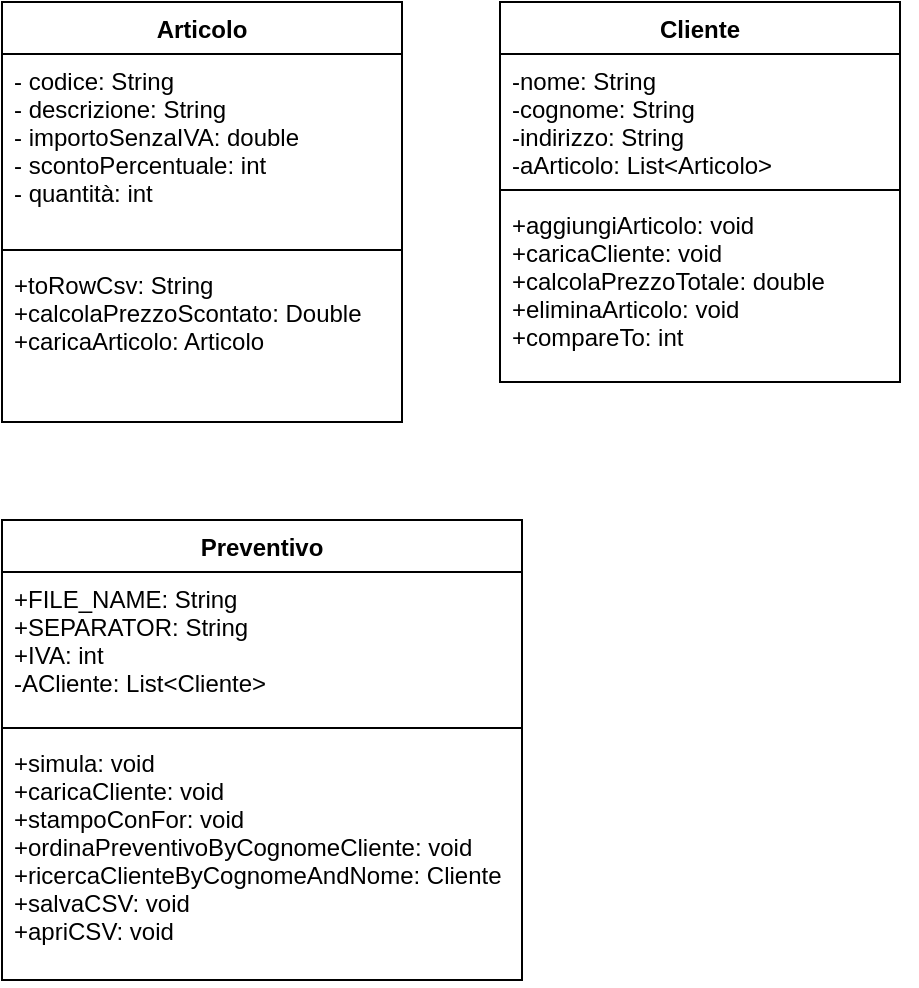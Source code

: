 <mxfile version="12.5.5" type="github"><diagram name="Page-1" id="c4acf3e9-155e-7222-9cf6-157b1a14988f"><mxGraphModel dx="1673" dy="876" grid="1" gridSize="10" guides="1" tooltips="1" connect="1" arrows="1" fold="1" page="1" pageScale="1" pageWidth="850" pageHeight="1100" background="#ffffff" math="0" shadow="0"><root><mxCell id="0"/><mxCell id="1" parent="0"/><mxCell id="dyYyvBmAxBGLQzvmn2oE-1" value="Articolo" style="swimlane;fontStyle=1;align=center;verticalAlign=top;childLayout=stackLayout;horizontal=1;startSize=26;horizontalStack=0;resizeParent=1;resizeParentMax=0;resizeLast=0;collapsible=1;marginBottom=0;" vertex="1" parent="1"><mxGeometry x="161" y="161" width="200" height="210" as="geometry"/></mxCell><mxCell id="dyYyvBmAxBGLQzvmn2oE-2" value="- codice: String&#10;- descrizione: String&#10;- importoSenzaIVA: double&#10;- scontoPercentuale: int&#10;- quantità: int" style="text;strokeColor=none;fillColor=none;align=left;verticalAlign=top;spacingLeft=4;spacingRight=4;overflow=hidden;rotatable=0;points=[[0,0.5],[1,0.5]];portConstraint=eastwest;" vertex="1" parent="dyYyvBmAxBGLQzvmn2oE-1"><mxGeometry y="26" width="200" height="94" as="geometry"/></mxCell><mxCell id="dyYyvBmAxBGLQzvmn2oE-3" value="" style="line;strokeWidth=1;fillColor=none;align=left;verticalAlign=middle;spacingTop=-1;spacingLeft=3;spacingRight=3;rotatable=0;labelPosition=right;points=[];portConstraint=eastwest;" vertex="1" parent="dyYyvBmAxBGLQzvmn2oE-1"><mxGeometry y="120" width="200" height="8" as="geometry"/></mxCell><mxCell id="dyYyvBmAxBGLQzvmn2oE-4" value="+toRowCsv: String&#10;+calcolaPrezzoScontato: Double&#10;+caricaArticolo: Articolo" style="text;strokeColor=none;fillColor=none;align=left;verticalAlign=top;spacingLeft=4;spacingRight=4;overflow=hidden;rotatable=0;points=[[0,0.5],[1,0.5]];portConstraint=eastwest;" vertex="1" parent="dyYyvBmAxBGLQzvmn2oE-1"><mxGeometry y="128" width="200" height="82" as="geometry"/></mxCell><mxCell id="dyYyvBmAxBGLQzvmn2oE-6" value="Cliente" style="swimlane;fontStyle=1;align=center;verticalAlign=top;childLayout=stackLayout;horizontal=1;startSize=26;horizontalStack=0;resizeParent=1;resizeParentMax=0;resizeLast=0;collapsible=1;marginBottom=0;" vertex="1" parent="1"><mxGeometry x="410" y="161" width="200" height="190" as="geometry"/></mxCell><mxCell id="dyYyvBmAxBGLQzvmn2oE-7" value="-nome: String&#10;-cognome: String&#10;-indirizzo: String&#10;-aArticolo: List&lt;Articolo&gt;&#10;" style="text;strokeColor=none;fillColor=none;align=left;verticalAlign=top;spacingLeft=4;spacingRight=4;overflow=hidden;rotatable=0;points=[[0,0.5],[1,0.5]];portConstraint=eastwest;" vertex="1" parent="dyYyvBmAxBGLQzvmn2oE-6"><mxGeometry y="26" width="200" height="64" as="geometry"/></mxCell><mxCell id="dyYyvBmAxBGLQzvmn2oE-8" value="" style="line;strokeWidth=1;fillColor=none;align=left;verticalAlign=middle;spacingTop=-1;spacingLeft=3;spacingRight=3;rotatable=0;labelPosition=right;points=[];portConstraint=eastwest;" vertex="1" parent="dyYyvBmAxBGLQzvmn2oE-6"><mxGeometry y="90" width="200" height="8" as="geometry"/></mxCell><mxCell id="dyYyvBmAxBGLQzvmn2oE-9" value="+aggiungiArticolo: void&#10;+caricaCliente: void&#10;+calcolaPrezzoTotale: double&#10;+eliminaArticolo: void&#10;+compareTo: int&#10;" style="text;strokeColor=none;fillColor=none;align=left;verticalAlign=top;spacingLeft=4;spacingRight=4;overflow=hidden;rotatable=0;points=[[0,0.5],[1,0.5]];portConstraint=eastwest;" vertex="1" parent="dyYyvBmAxBGLQzvmn2oE-6"><mxGeometry y="98" width="200" height="92" as="geometry"/></mxCell><mxCell id="dyYyvBmAxBGLQzvmn2oE-10" style="edgeStyle=orthogonalEdgeStyle;rounded=0;orthogonalLoop=1;jettySize=auto;html=1;exitX=1;exitY=0.5;exitDx=0;exitDy=0;" edge="1" parent="dyYyvBmAxBGLQzvmn2oE-6" source="dyYyvBmAxBGLQzvmn2oE-9" target="dyYyvBmAxBGLQzvmn2oE-9"><mxGeometry relative="1" as="geometry"/></mxCell><mxCell id="dyYyvBmAxBGLQzvmn2oE-11" value="Preventivo" style="swimlane;fontStyle=1;align=center;verticalAlign=top;childLayout=stackLayout;horizontal=1;startSize=26;horizontalStack=0;resizeParent=1;resizeParentMax=0;resizeLast=0;collapsible=1;marginBottom=0;" vertex="1" parent="1"><mxGeometry x="161" y="420" width="260" height="230" as="geometry"/></mxCell><mxCell id="dyYyvBmAxBGLQzvmn2oE-12" value="+FILE_NAME: String&#10;+SEPARATOR: String&#10;+IVA: int&#10;-ACliente: List&lt;Cliente&gt;&#10;" style="text;strokeColor=none;fillColor=none;align=left;verticalAlign=top;spacingLeft=4;spacingRight=4;overflow=hidden;rotatable=0;points=[[0,0.5],[1,0.5]];portConstraint=eastwest;" vertex="1" parent="dyYyvBmAxBGLQzvmn2oE-11"><mxGeometry y="26" width="260" height="74" as="geometry"/></mxCell><mxCell id="dyYyvBmAxBGLQzvmn2oE-13" value="" style="line;strokeWidth=1;fillColor=none;align=left;verticalAlign=middle;spacingTop=-1;spacingLeft=3;spacingRight=3;rotatable=0;labelPosition=right;points=[];portConstraint=eastwest;" vertex="1" parent="dyYyvBmAxBGLQzvmn2oE-11"><mxGeometry y="100" width="260" height="8" as="geometry"/></mxCell><mxCell id="dyYyvBmAxBGLQzvmn2oE-14" value="+simula: void&#10;+caricaCliente: void&#10;+stampoConFor: void&#10;+ordinaPreventivoByCognomeCliente: void&#10;+ricercaClienteByCognomeAndNome: Cliente&#10;+salvaCSV: void&#10;+apriCSV: void" style="text;strokeColor=none;fillColor=none;align=left;verticalAlign=top;spacingLeft=4;spacingRight=4;overflow=hidden;rotatable=0;points=[[0,0.5],[1,0.5]];portConstraint=eastwest;" vertex="1" parent="dyYyvBmAxBGLQzvmn2oE-11"><mxGeometry y="108" width="260" height="122" as="geometry"/></mxCell></root></mxGraphModel></diagram></mxfile>